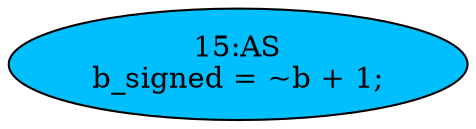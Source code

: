 strict digraph "" {
	node [label="\N"];
	"15:AS"	[ast="<pyverilog.vparser.ast.Assign object at 0x7f1f319e5390>",
		def_var="['b_signed']",
		fillcolor=deepskyblue,
		label="15:AS
b_signed = ~b + 1;",
		statements="[]",
		style=filled,
		typ=Assign,
		use_var="['b']"];
}
